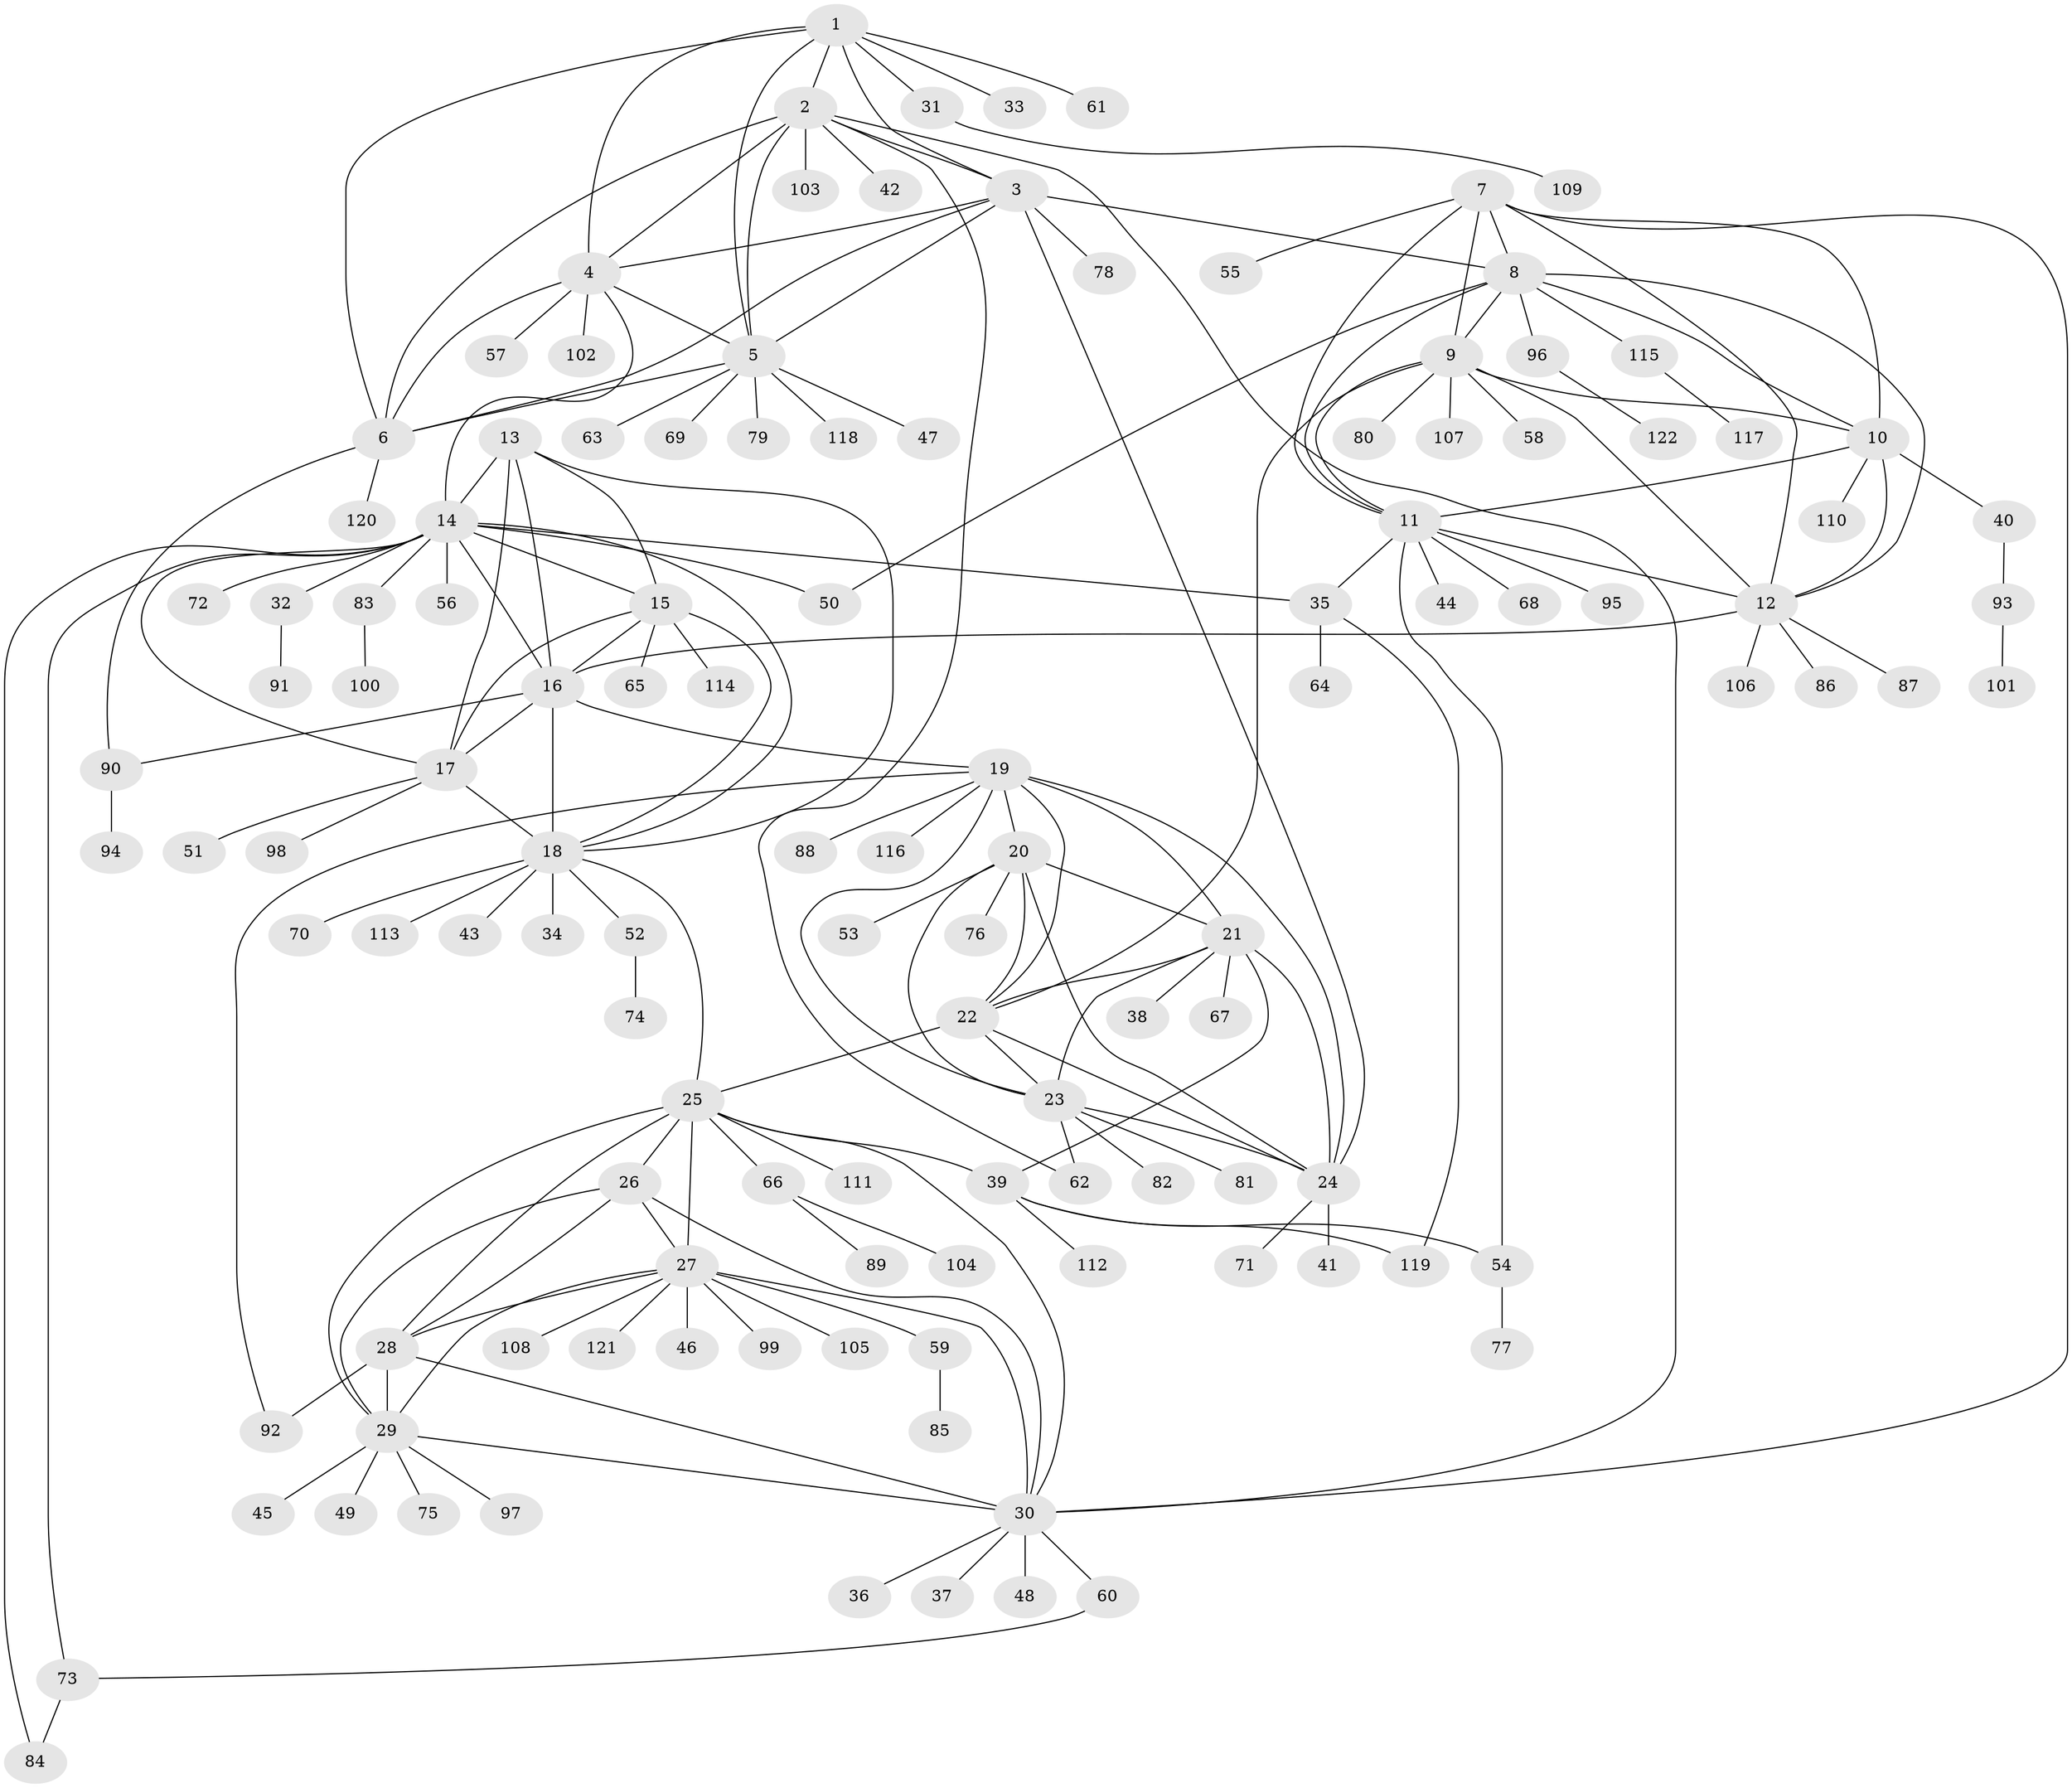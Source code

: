 // Generated by graph-tools (version 1.1) at 2025/37/03/09/25 02:37:34]
// undirected, 122 vertices, 187 edges
graph export_dot {
graph [start="1"]
  node [color=gray90,style=filled];
  1;
  2;
  3;
  4;
  5;
  6;
  7;
  8;
  9;
  10;
  11;
  12;
  13;
  14;
  15;
  16;
  17;
  18;
  19;
  20;
  21;
  22;
  23;
  24;
  25;
  26;
  27;
  28;
  29;
  30;
  31;
  32;
  33;
  34;
  35;
  36;
  37;
  38;
  39;
  40;
  41;
  42;
  43;
  44;
  45;
  46;
  47;
  48;
  49;
  50;
  51;
  52;
  53;
  54;
  55;
  56;
  57;
  58;
  59;
  60;
  61;
  62;
  63;
  64;
  65;
  66;
  67;
  68;
  69;
  70;
  71;
  72;
  73;
  74;
  75;
  76;
  77;
  78;
  79;
  80;
  81;
  82;
  83;
  84;
  85;
  86;
  87;
  88;
  89;
  90;
  91;
  92;
  93;
  94;
  95;
  96;
  97;
  98;
  99;
  100;
  101;
  102;
  103;
  104;
  105;
  106;
  107;
  108;
  109;
  110;
  111;
  112;
  113;
  114;
  115;
  116;
  117;
  118;
  119;
  120;
  121;
  122;
  1 -- 2;
  1 -- 3;
  1 -- 4;
  1 -- 5;
  1 -- 6;
  1 -- 31;
  1 -- 33;
  1 -- 61;
  2 -- 3;
  2 -- 4;
  2 -- 5;
  2 -- 6;
  2 -- 30;
  2 -- 42;
  2 -- 62;
  2 -- 103;
  3 -- 4;
  3 -- 5;
  3 -- 6;
  3 -- 8;
  3 -- 24;
  3 -- 78;
  4 -- 5;
  4 -- 6;
  4 -- 14;
  4 -- 57;
  4 -- 102;
  5 -- 6;
  5 -- 47;
  5 -- 63;
  5 -- 69;
  5 -- 79;
  5 -- 118;
  6 -- 90;
  6 -- 120;
  7 -- 8;
  7 -- 9;
  7 -- 10;
  7 -- 11;
  7 -- 12;
  7 -- 30;
  7 -- 55;
  8 -- 9;
  8 -- 10;
  8 -- 11;
  8 -- 12;
  8 -- 50;
  8 -- 96;
  8 -- 115;
  9 -- 10;
  9 -- 11;
  9 -- 12;
  9 -- 22;
  9 -- 58;
  9 -- 80;
  9 -- 107;
  10 -- 11;
  10 -- 12;
  10 -- 40;
  10 -- 110;
  11 -- 12;
  11 -- 35;
  11 -- 44;
  11 -- 54;
  11 -- 68;
  11 -- 95;
  12 -- 16;
  12 -- 86;
  12 -- 87;
  12 -- 106;
  13 -- 14;
  13 -- 15;
  13 -- 16;
  13 -- 17;
  13 -- 18;
  14 -- 15;
  14 -- 16;
  14 -- 17;
  14 -- 18;
  14 -- 32;
  14 -- 35;
  14 -- 50;
  14 -- 56;
  14 -- 72;
  14 -- 73;
  14 -- 83;
  14 -- 84;
  15 -- 16;
  15 -- 17;
  15 -- 18;
  15 -- 65;
  15 -- 114;
  16 -- 17;
  16 -- 18;
  16 -- 19;
  16 -- 90;
  17 -- 18;
  17 -- 51;
  17 -- 98;
  18 -- 25;
  18 -- 34;
  18 -- 43;
  18 -- 52;
  18 -- 70;
  18 -- 113;
  19 -- 20;
  19 -- 21;
  19 -- 22;
  19 -- 23;
  19 -- 24;
  19 -- 88;
  19 -- 92;
  19 -- 116;
  20 -- 21;
  20 -- 22;
  20 -- 23;
  20 -- 24;
  20 -- 53;
  20 -- 76;
  21 -- 22;
  21 -- 23;
  21 -- 24;
  21 -- 38;
  21 -- 39;
  21 -- 67;
  22 -- 23;
  22 -- 24;
  22 -- 25;
  23 -- 24;
  23 -- 62;
  23 -- 81;
  23 -- 82;
  24 -- 41;
  24 -- 71;
  25 -- 26;
  25 -- 27;
  25 -- 28;
  25 -- 29;
  25 -- 30;
  25 -- 39;
  25 -- 66;
  25 -- 111;
  26 -- 27;
  26 -- 28;
  26 -- 29;
  26 -- 30;
  27 -- 28;
  27 -- 29;
  27 -- 30;
  27 -- 46;
  27 -- 59;
  27 -- 99;
  27 -- 105;
  27 -- 108;
  27 -- 121;
  28 -- 29;
  28 -- 30;
  28 -- 92;
  29 -- 30;
  29 -- 45;
  29 -- 49;
  29 -- 75;
  29 -- 97;
  30 -- 36;
  30 -- 37;
  30 -- 48;
  30 -- 60;
  31 -- 109;
  32 -- 91;
  35 -- 64;
  35 -- 119;
  39 -- 54;
  39 -- 112;
  39 -- 119;
  40 -- 93;
  52 -- 74;
  54 -- 77;
  59 -- 85;
  60 -- 73;
  66 -- 89;
  66 -- 104;
  73 -- 84;
  83 -- 100;
  90 -- 94;
  93 -- 101;
  96 -- 122;
  115 -- 117;
}
